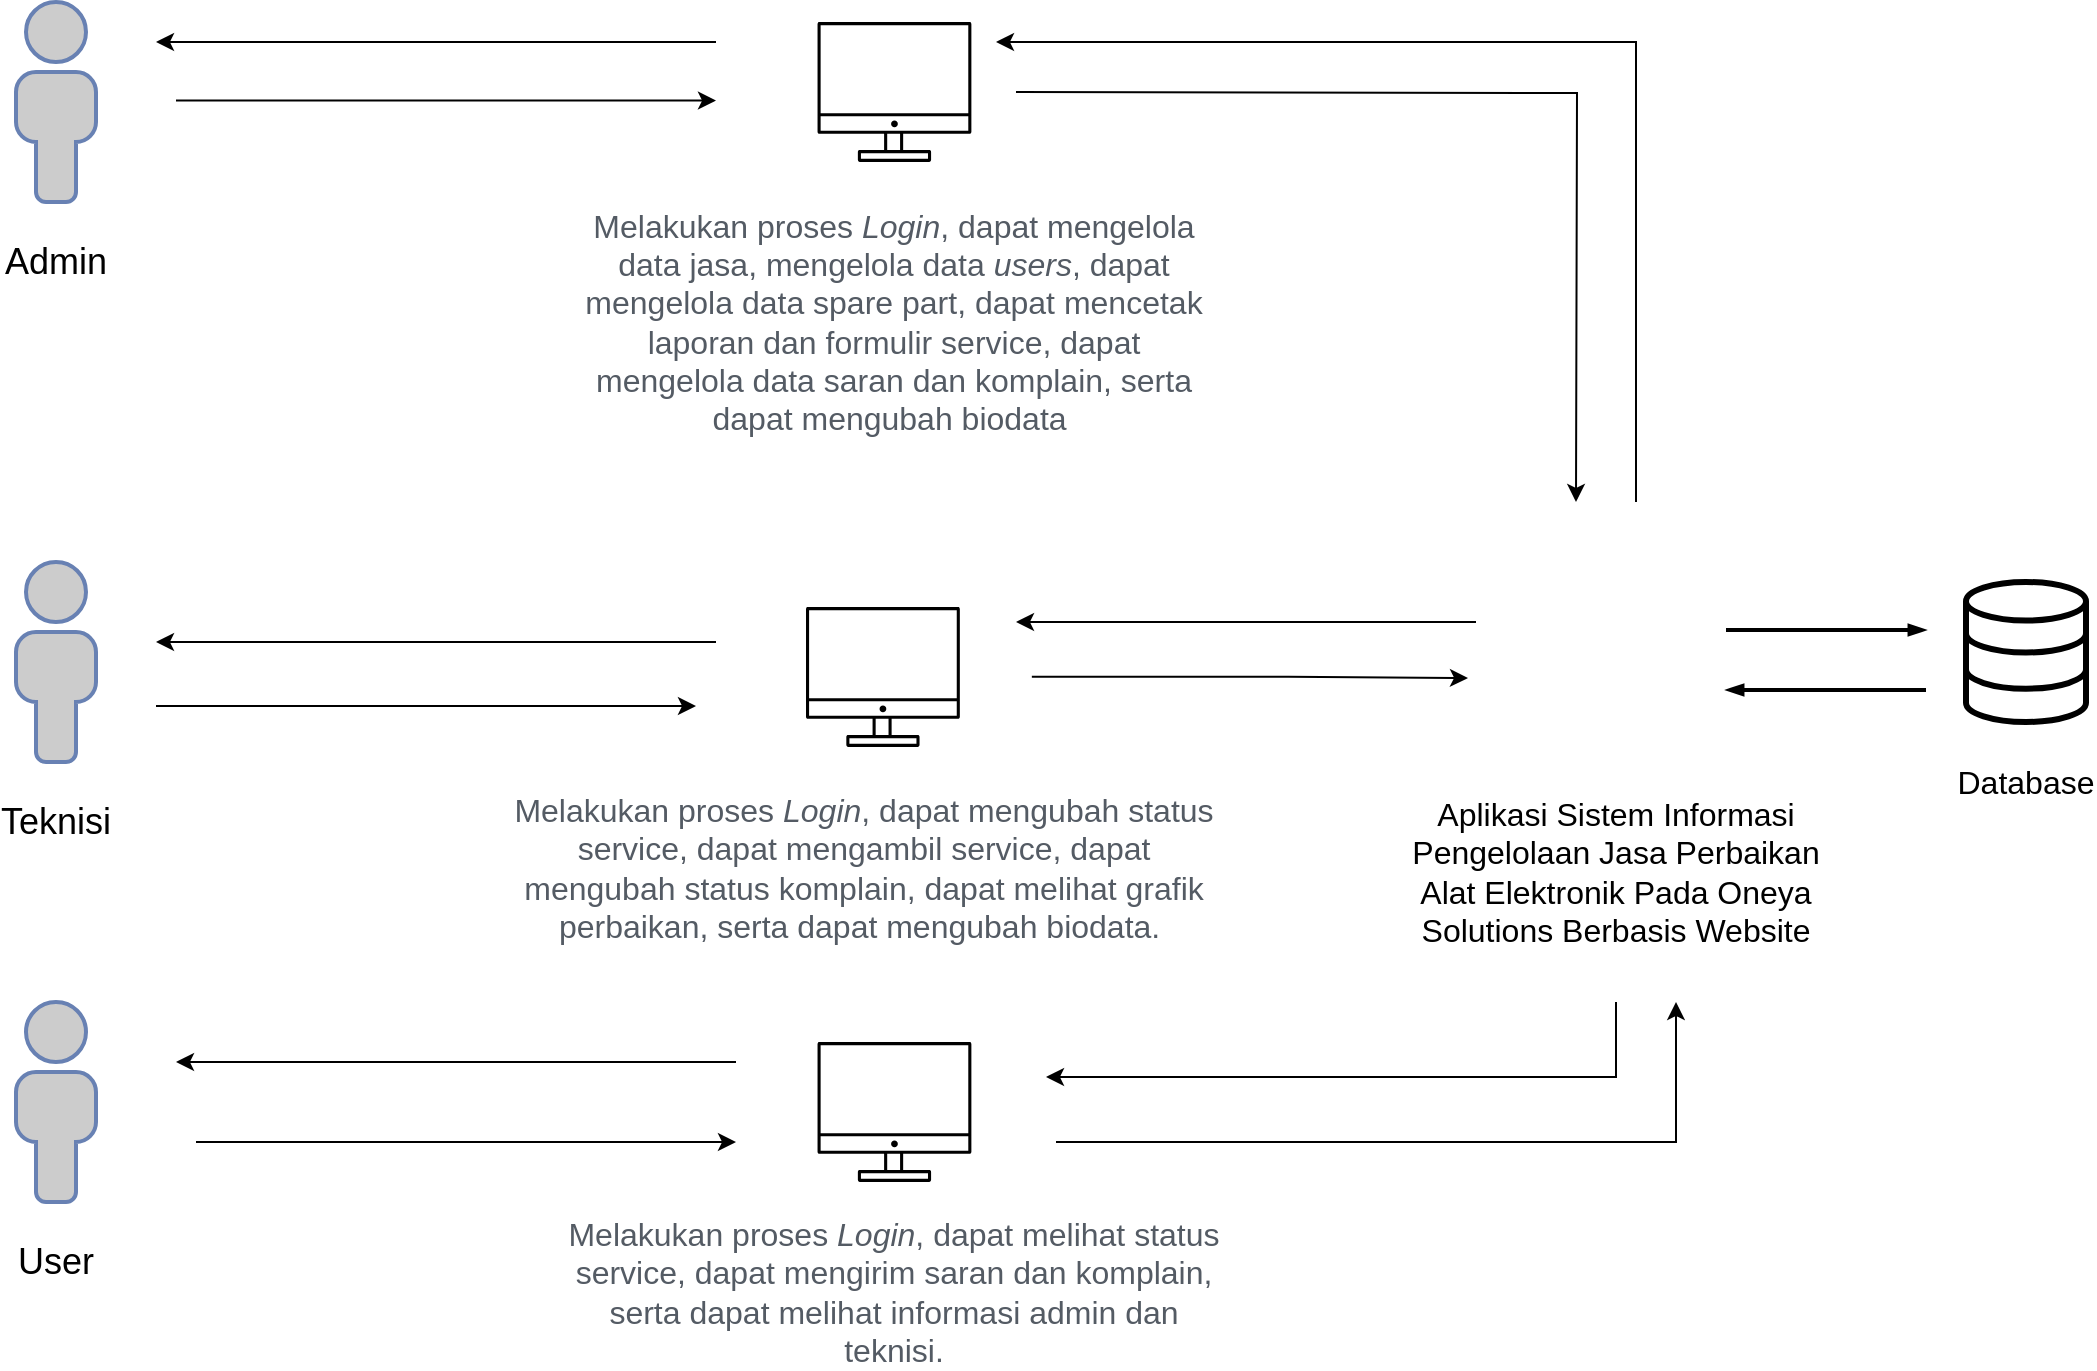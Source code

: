 <mxfile version="14.6.6" type="device"><diagram id="f106602c-feb2-e66a-4537-3a34d633f6aa" name="Page-1"><mxGraphModel dx="2076" dy="1160" grid="1" gridSize="10" guides="1" tooltips="1" connect="1" arrows="1" fold="1" page="1" pageScale="1" pageWidth="1169" pageHeight="827" background="#ffffff" math="0" shadow="0"><root><mxCell id="0"/><mxCell id="1" parent="0"/><mxCell id="-ozv8FBCH057-YBg1xcB-518" value="" style="html=1;verticalLabelPosition=bottom;align=center;labelBackgroundColor=#ffffff;verticalAlign=top;strokeWidth=3;shadow=0;dashed=0;shape=mxgraph.ios7.icons.data;fontSize=13;" vertex="1" parent="1"><mxGeometry x="1045" y="350" width="60" height="70" as="geometry"/></mxCell><mxCell id="-ozv8FBCH057-YBg1xcB-540" style="edgeStyle=orthogonalEdgeStyle;rounded=0;orthogonalLoop=1;jettySize=auto;html=1;fontSize=18;fontColor=#000000;strokeColor=#000000;" edge="1" parent="1"><mxGeometry relative="1" as="geometry"><mxPoint x="880" y="310" as="sourcePoint"/><mxPoint x="560" y="80" as="targetPoint"/><Array as="points"><mxPoint x="880" y="80"/><mxPoint x="580" y="80"/></Array></mxGeometry></mxCell><mxCell id="-ozv8FBCH057-YBg1xcB-543" style="edgeStyle=orthogonalEdgeStyle;rounded=0;orthogonalLoop=1;jettySize=auto;html=1;fontSize=18;fontColor=#000000;strokeColor=#000000;" edge="1" parent="1"><mxGeometry relative="1" as="geometry"><mxPoint x="570" y="370" as="targetPoint"/><mxPoint x="800" y="370" as="sourcePoint"/><Array as="points"><mxPoint x="570" y="370"/></Array></mxGeometry></mxCell><mxCell id="-ozv8FBCH057-YBg1xcB-545" style="edgeStyle=orthogonalEdgeStyle;rounded=0;orthogonalLoop=1;jettySize=auto;html=1;fontSize=18;fontColor=#000000;strokeColor=#000000;" edge="1" parent="1"><mxGeometry relative="1" as="geometry"><mxPoint x="585" y="597.5" as="targetPoint"/><mxPoint x="870" y="560" as="sourcePoint"/><Array as="points"><mxPoint x="870" y="560"/><mxPoint x="870" y="598"/></Array></mxGeometry></mxCell><mxCell id="-ozv8FBCH057-YBg1xcB-521" value="" style="shape=image;html=1;verticalAlign=top;verticalLabelPosition=bottom;labelBackgroundColor=#ffffff;imageAspect=0;aspect=fixed;image=https://cdn1.iconfinder.com/data/icons/social-media-outline-6/128/SocialMedia_Website-Outline-128.png" vertex="1" parent="1"><mxGeometry x="825" y="340" width="90" height="90" as="geometry"/></mxCell><mxCell id="-ozv8FBCH057-YBg1xcB-522" value="Database" style="text;html=1;strokeColor=none;fillColor=none;align=center;verticalAlign=middle;whiteSpace=wrap;rounded=0;fontSize=16;" vertex="1" parent="1"><mxGeometry x="1055" y="440" width="40" height="20" as="geometry"/></mxCell><mxCell id="-ozv8FBCH057-YBg1xcB-523" value="" style="edgeStyle=orthogonalEdgeStyle;fontSize=12;html=1;endArrow=blockThin;endFill=1;rounded=0;strokeWidth=2;endSize=4;startSize=4;dashed=0;" edge="1" parent="1"><mxGeometry width="100" relative="1" as="geometry"><mxPoint x="1025" y="404" as="sourcePoint"/><mxPoint x="925" y="404" as="targetPoint"/></mxGeometry></mxCell><mxCell id="-ozv8FBCH057-YBg1xcB-524" value="" style="edgeStyle=orthogonalEdgeStyle;fontSize=12;html=1;endArrow=blockThin;endFill=1;rounded=0;strokeWidth=2;endSize=4;startSize=4;dashed=0;" edge="1" parent="1"><mxGeometry width="100" relative="1" as="geometry"><mxPoint x="925" y="374" as="sourcePoint"/><mxPoint x="1025" y="374" as="targetPoint"/></mxGeometry></mxCell><mxCell id="-ozv8FBCH057-YBg1xcB-526" value="Aplikasi Sistem Informasi Pengelolaan Jasa Perbaikan Alat Elektronik Pada Oneya Solutions Berbasis Website" style="text;html=1;strokeColor=none;fillColor=none;align=center;verticalAlign=middle;whiteSpace=wrap;rounded=0;fontSize=16;" vertex="1" parent="1"><mxGeometry x="760" y="460" width="220" height="70" as="geometry"/></mxCell><mxCell id="-ozv8FBCH057-YBg1xcB-541" style="edgeStyle=orthogonalEdgeStyle;rounded=0;orthogonalLoop=1;jettySize=auto;html=1;fontSize=18;fontColor=#000000;strokeColor=#000000;" edge="1" parent="1"><mxGeometry relative="1" as="geometry"><mxPoint x="850" y="310" as="targetPoint"/><mxPoint x="570" y="105" as="sourcePoint"/></mxGeometry></mxCell><mxCell id="-ozv8FBCH057-YBg1xcB-547" style="edgeStyle=orthogonalEdgeStyle;rounded=0;orthogonalLoop=1;jettySize=auto;html=1;fontSize=18;fontColor=#000000;strokeColor=#000000;" edge="1" parent="1"><mxGeometry relative="1" as="geometry"><mxPoint x="140" y="80" as="targetPoint"/><mxPoint x="420" y="80" as="sourcePoint"/></mxGeometry></mxCell><mxCell id="-ozv8FBCH057-YBg1xcB-527" value="" style="outlineConnect=0;fontColor=#545B64;dashed=0;verticalLabelPosition=bottom;verticalAlign=top;align=center;html=1;fontSize=12;fontStyle=0;aspect=fixed;shape=mxgraph.aws4.illustration_desktop;pointerEvents=1;fillColor=#000000;strokeWidth=2;perimeterSpacing=0;" vertex="1" parent="1"><mxGeometry x="470.77" y="70" width="76.92" height="70" as="geometry"/></mxCell><mxCell id="-ozv8FBCH057-YBg1xcB-528" value="&lt;span style=&quot;color: rgb(84, 91, 100); font-size: 16px;&quot;&gt;Melakukan proses&amp;nbsp;&lt;/span&gt;&lt;i style=&quot;color: rgb(84, 91, 100); font-size: 16px;&quot;&gt;Login&lt;/i&gt;&lt;span style=&quot;color: rgb(84, 91, 100); font-size: 16px;&quot;&gt;, dapat mengelola data jasa, mengelola data&amp;nbsp;&lt;/span&gt;&lt;i style=&quot;color: rgb(84, 91, 100); font-size: 16px;&quot;&gt;users&lt;/i&gt;&lt;span style=&quot;color: rgb(84, 91, 100); font-size: 16px;&quot;&gt;, dapat mengelola data spare part, dapat mencetak laporan dan formulir service, dapat mengelola data saran dan komplain, serta dapat mengubah biodata&amp;nbsp;&lt;/span&gt;" style="text;html=1;strokeColor=none;fillColor=none;align=center;verticalAlign=middle;whiteSpace=wrap;rounded=0;fontSize=16;fontColor=#000000;" vertex="1" parent="1"><mxGeometry x="348.46" y="160" width="321.54" height="120" as="geometry"/></mxCell><mxCell id="-ozv8FBCH057-YBg1xcB-544" style="edgeStyle=orthogonalEdgeStyle;rounded=0;orthogonalLoop=1;jettySize=auto;html=1;fontSize=18;fontColor=#000000;strokeColor=#000000;" edge="1" parent="1"><mxGeometry relative="1" as="geometry"><mxPoint x="796" y="398" as="targetPoint"/><mxPoint x="577.92" y="397.412" as="sourcePoint"/><Array as="points"><mxPoint x="706" y="398"/><mxPoint x="706" y="398"/></Array></mxGeometry></mxCell><mxCell id="-ozv8FBCH057-YBg1xcB-529" value="" style="outlineConnect=0;fontColor=#545B64;dashed=0;verticalLabelPosition=bottom;verticalAlign=top;align=center;html=1;fontSize=12;fontStyle=0;aspect=fixed;shape=mxgraph.aws4.illustration_desktop;pointerEvents=1;fillColor=#000000;strokeWidth=2;perimeterSpacing=0;" vertex="1" parent="1"><mxGeometry x="465.0" y="362.5" width="76.92" height="70" as="geometry"/></mxCell><mxCell id="-ozv8FBCH057-YBg1xcB-530" value="&lt;span style=&quot;color: rgb(84 , 91 , 100) ; font-size: 16px&quot;&gt;Melakukan proses&amp;nbsp;&lt;/span&gt;&lt;i style=&quot;color: rgb(84 , 91 , 100) ; font-size: 16px&quot;&gt;Login&lt;/i&gt;&lt;span style=&quot;color: rgb(84 , 91 , 100) ; font-size: 16px&quot;&gt;, dapat mengubah status service, dapat mengambil service&lt;/span&gt;&lt;span style=&quot;color: rgb(84 , 91 , 100) ; font-size: 16px&quot;&gt;, dapat mengubah status komplain, dapat melihat grafik perbaikan, serta dapat mengubah biodata.&amp;nbsp;&lt;/span&gt;" style="text;html=1;strokeColor=none;fillColor=none;align=center;verticalAlign=middle;whiteSpace=wrap;rounded=0;fontSize=16;fontColor=#000000;" vertex="1" parent="1"><mxGeometry x="314.23" y="447.5" width="360" height="90" as="geometry"/></mxCell><mxCell id="-ozv8FBCH057-YBg1xcB-546" style="edgeStyle=orthogonalEdgeStyle;rounded=0;orthogonalLoop=1;jettySize=auto;html=1;fontSize=18;fontColor=#000000;strokeColor=#000000;" edge="1" parent="1"><mxGeometry relative="1" as="geometry"><mxPoint x="900" y="560" as="targetPoint"/><mxPoint x="590" y="630" as="sourcePoint"/><Array as="points"><mxPoint x="900" y="630"/></Array></mxGeometry></mxCell><mxCell id="-ozv8FBCH057-YBg1xcB-531" value="" style="outlineConnect=0;fontColor=#545B64;dashed=0;verticalLabelPosition=bottom;verticalAlign=top;align=center;html=1;fontSize=12;fontStyle=0;aspect=fixed;shape=mxgraph.aws4.illustration_desktop;pointerEvents=1;fillColor=#000000;strokeWidth=2;perimeterSpacing=0;" vertex="1" parent="1"><mxGeometry x="470.77" y="580" width="76.92" height="70" as="geometry"/></mxCell><mxCell id="-ozv8FBCH057-YBg1xcB-532" value="&lt;span style=&quot;color: rgb(84 , 91 , 100) ; font-size: 16px&quot;&gt;Melakukan proses&amp;nbsp;&lt;/span&gt;&lt;i style=&quot;color: rgb(84 , 91 , 100) ; font-size: 16px&quot;&gt;Login&lt;/i&gt;&lt;span style=&quot;color: rgb(84 , 91 , 100) ; font-size: 16px&quot;&gt;, dapat melihat status service, dapat mengirim saran dan komplain, serta dapat melihat informasi admin dan teknisi.&lt;/span&gt;" style="text;html=1;strokeColor=none;fillColor=none;align=center;verticalAlign=middle;whiteSpace=wrap;rounded=0;fontSize=16;fontColor=#000000;" vertex="1" parent="1"><mxGeometry x="344.23" y="670" width="330" height="70" as="geometry"/></mxCell><mxCell id="-ozv8FBCH057-YBg1xcB-548" style="edgeStyle=orthogonalEdgeStyle;rounded=0;orthogonalLoop=1;jettySize=auto;html=1;fontSize=18;fontColor=#000000;strokeColor=#000000;" edge="1" parent="1"><mxGeometry relative="1" as="geometry"><mxPoint x="420" y="109.29" as="targetPoint"/><mxPoint x="150" y="109.29" as="sourcePoint"/></mxGeometry></mxCell><mxCell id="-ozv8FBCH057-YBg1xcB-533" value="" style="fontColor=#0066CC;verticalAlign=top;verticalLabelPosition=bottom;labelPosition=center;align=center;html=1;outlineConnect=0;fillColor=#CCCCCC;strokeColor=#6881B3;gradientColor=none;gradientDirection=north;strokeWidth=2;shape=mxgraph.networks.user_male;fontSize=16;" vertex="1" parent="1"><mxGeometry x="70" y="60" width="40" height="100" as="geometry"/></mxCell><mxCell id="-ozv8FBCH057-YBg1xcB-534" value="" style="fontColor=#0066CC;verticalAlign=top;verticalLabelPosition=bottom;labelPosition=center;align=center;html=1;outlineConnect=0;fillColor=#CCCCCC;strokeColor=#6881B3;gradientColor=none;gradientDirection=north;strokeWidth=2;shape=mxgraph.networks.user_male;fontSize=16;" vertex="1" parent="1"><mxGeometry x="70" y="340" width="40" height="100" as="geometry"/></mxCell><mxCell id="-ozv8FBCH057-YBg1xcB-535" value="" style="fontColor=#0066CC;verticalAlign=top;verticalLabelPosition=bottom;labelPosition=center;align=center;html=1;outlineConnect=0;fillColor=#CCCCCC;strokeColor=#6881B3;gradientColor=none;gradientDirection=north;strokeWidth=2;shape=mxgraph.networks.user_male;fontSize=16;" vertex="1" parent="1"><mxGeometry x="70" y="560" width="40" height="100" as="geometry"/></mxCell><mxCell id="-ozv8FBCH057-YBg1xcB-536" value="Admin" style="text;html=1;strokeColor=none;fillColor=none;align=center;verticalAlign=middle;whiteSpace=wrap;rounded=0;fontSize=18;fontColor=#000000;" vertex="1" parent="1"><mxGeometry x="70" y="180" width="40" height="20" as="geometry"/></mxCell><mxCell id="-ozv8FBCH057-YBg1xcB-537" value="Teknisi" style="text;html=1;strokeColor=none;fillColor=none;align=center;verticalAlign=middle;whiteSpace=wrap;rounded=0;fontSize=18;fontColor=#000000;" vertex="1" parent="1"><mxGeometry x="70" y="460" width="40" height="20" as="geometry"/></mxCell><mxCell id="-ozv8FBCH057-YBg1xcB-538" value="User" style="text;html=1;strokeColor=none;fillColor=none;align=center;verticalAlign=middle;whiteSpace=wrap;rounded=0;fontSize=18;fontColor=#000000;" vertex="1" parent="1"><mxGeometry x="70" y="680" width="40" height="20" as="geometry"/></mxCell><mxCell id="-ozv8FBCH057-YBg1xcB-549" style="edgeStyle=orthogonalEdgeStyle;rounded=0;orthogonalLoop=1;jettySize=auto;html=1;fontSize=18;fontColor=#000000;strokeColor=#000000;" edge="1" parent="1"><mxGeometry relative="1" as="geometry"><mxPoint x="140" y="380" as="targetPoint"/><mxPoint x="420" y="380" as="sourcePoint"/></mxGeometry></mxCell><mxCell id="-ozv8FBCH057-YBg1xcB-550" style="edgeStyle=orthogonalEdgeStyle;rounded=0;orthogonalLoop=1;jettySize=auto;html=1;fontSize=18;fontColor=#000000;strokeColor=#000000;" edge="1" parent="1"><mxGeometry relative="1" as="geometry"><mxPoint x="410" y="412.0" as="targetPoint"/><mxPoint x="140" y="412.0" as="sourcePoint"/></mxGeometry></mxCell><mxCell id="-ozv8FBCH057-YBg1xcB-551" style="edgeStyle=orthogonalEdgeStyle;rounded=0;orthogonalLoop=1;jettySize=auto;html=1;fontSize=18;fontColor=#000000;strokeColor=#000000;" edge="1" parent="1"><mxGeometry relative="1" as="geometry"><mxPoint x="150" y="590" as="targetPoint"/><mxPoint x="430" y="590" as="sourcePoint"/></mxGeometry></mxCell><mxCell id="-ozv8FBCH057-YBg1xcB-552" style="edgeStyle=orthogonalEdgeStyle;rounded=0;orthogonalLoop=1;jettySize=auto;html=1;fontSize=18;fontColor=#000000;strokeColor=#000000;" edge="1" parent="1"><mxGeometry relative="1" as="geometry"><mxPoint x="430" y="630.0" as="targetPoint"/><mxPoint x="160" y="630.0" as="sourcePoint"/></mxGeometry></mxCell></root></mxGraphModel></diagram></mxfile>